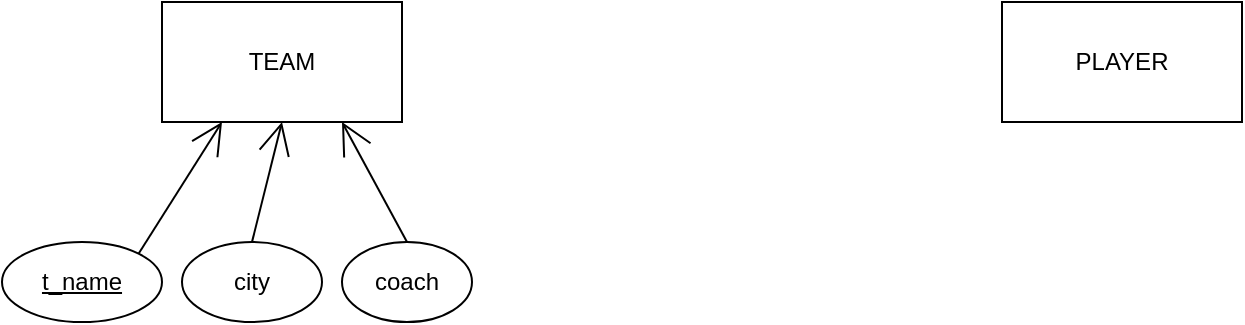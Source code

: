 <mxfile version="15.3.4" type="github">
  <diagram id="KMDa0xsC3Y7HKLWc3JA5" name="Page-1">
    <mxGraphModel dx="782" dy="428" grid="1" gridSize="10" guides="1" tooltips="1" connect="1" arrows="1" fold="1" page="1" pageScale="1" pageWidth="850" pageHeight="1100" math="0" shadow="0">
      <root>
        <mxCell id="0" />
        <mxCell id="1" parent="0" />
        <mxCell id="Hzs0d0QzniYn16yWbCv_-2" value="PLAYER" style="rounded=0;whiteSpace=wrap;html=1;hachureGap=4;pointerEvents=0;" vertex="1" parent="1">
          <mxGeometry x="550" y="120" width="120" height="60" as="geometry" />
        </mxCell>
        <mxCell id="Hzs0d0QzniYn16yWbCv_-3" value="TEAM" style="rounded=0;whiteSpace=wrap;html=1;hachureGap=4;pointerEvents=0;" vertex="1" parent="1">
          <mxGeometry x="130" y="120" width="120" height="60" as="geometry" />
        </mxCell>
        <mxCell id="oC01IYO5TTKNZIlv1L7a-1" style="edgeStyle=none;curved=1;rounded=0;orthogonalLoop=1;jettySize=auto;html=1;exitX=1;exitY=0;exitDx=0;exitDy=0;entryX=0.25;entryY=1;entryDx=0;entryDy=0;endArrow=open;startSize=14;endSize=14;sourcePerimeterSpacing=8;targetPerimeterSpacing=8;" edge="1" parent="1" source="Hzs0d0QzniYn16yWbCv_-4" target="Hzs0d0QzniYn16yWbCv_-3">
          <mxGeometry relative="1" as="geometry" />
        </mxCell>
        <mxCell id="Hzs0d0QzniYn16yWbCv_-4" value="&lt;u&gt;t_name&lt;/u&gt;" style="ellipse;whiteSpace=wrap;html=1;hachureGap=4;pointerEvents=0;" vertex="1" parent="1">
          <mxGeometry x="50" y="240" width="80" height="40" as="geometry" />
        </mxCell>
        <mxCell id="oC01IYO5TTKNZIlv1L7a-6" style="edgeStyle=none;curved=1;rounded=0;orthogonalLoop=1;jettySize=auto;html=1;exitX=0.5;exitY=0;exitDx=0;exitDy=0;entryX=0.5;entryY=1;entryDx=0;entryDy=0;endArrow=open;startSize=14;endSize=14;sourcePerimeterSpacing=8;targetPerimeterSpacing=8;" edge="1" parent="1" source="oC01IYO5TTKNZIlv1L7a-2" target="Hzs0d0QzniYn16yWbCv_-3">
          <mxGeometry relative="1" as="geometry" />
        </mxCell>
        <mxCell id="oC01IYO5TTKNZIlv1L7a-2" value="city" style="ellipse;whiteSpace=wrap;html=1;hachureGap=4;pointerEvents=0;" vertex="1" parent="1">
          <mxGeometry x="140" y="240" width="70" height="40" as="geometry" />
        </mxCell>
        <mxCell id="oC01IYO5TTKNZIlv1L7a-5" style="edgeStyle=none;curved=1;rounded=0;orthogonalLoop=1;jettySize=auto;html=1;exitX=0.5;exitY=0;exitDx=0;exitDy=0;entryX=0.75;entryY=1;entryDx=0;entryDy=0;endArrow=open;startSize=14;endSize=14;sourcePerimeterSpacing=8;targetPerimeterSpacing=8;" edge="1" parent="1" source="oC01IYO5TTKNZIlv1L7a-4" target="Hzs0d0QzniYn16yWbCv_-3">
          <mxGeometry relative="1" as="geometry" />
        </mxCell>
        <mxCell id="oC01IYO5TTKNZIlv1L7a-4" value="coach" style="ellipse;whiteSpace=wrap;html=1;hachureGap=4;pointerEvents=0;" vertex="1" parent="1">
          <mxGeometry x="220" y="240" width="65" height="40" as="geometry" />
        </mxCell>
      </root>
    </mxGraphModel>
  </diagram>
</mxfile>
